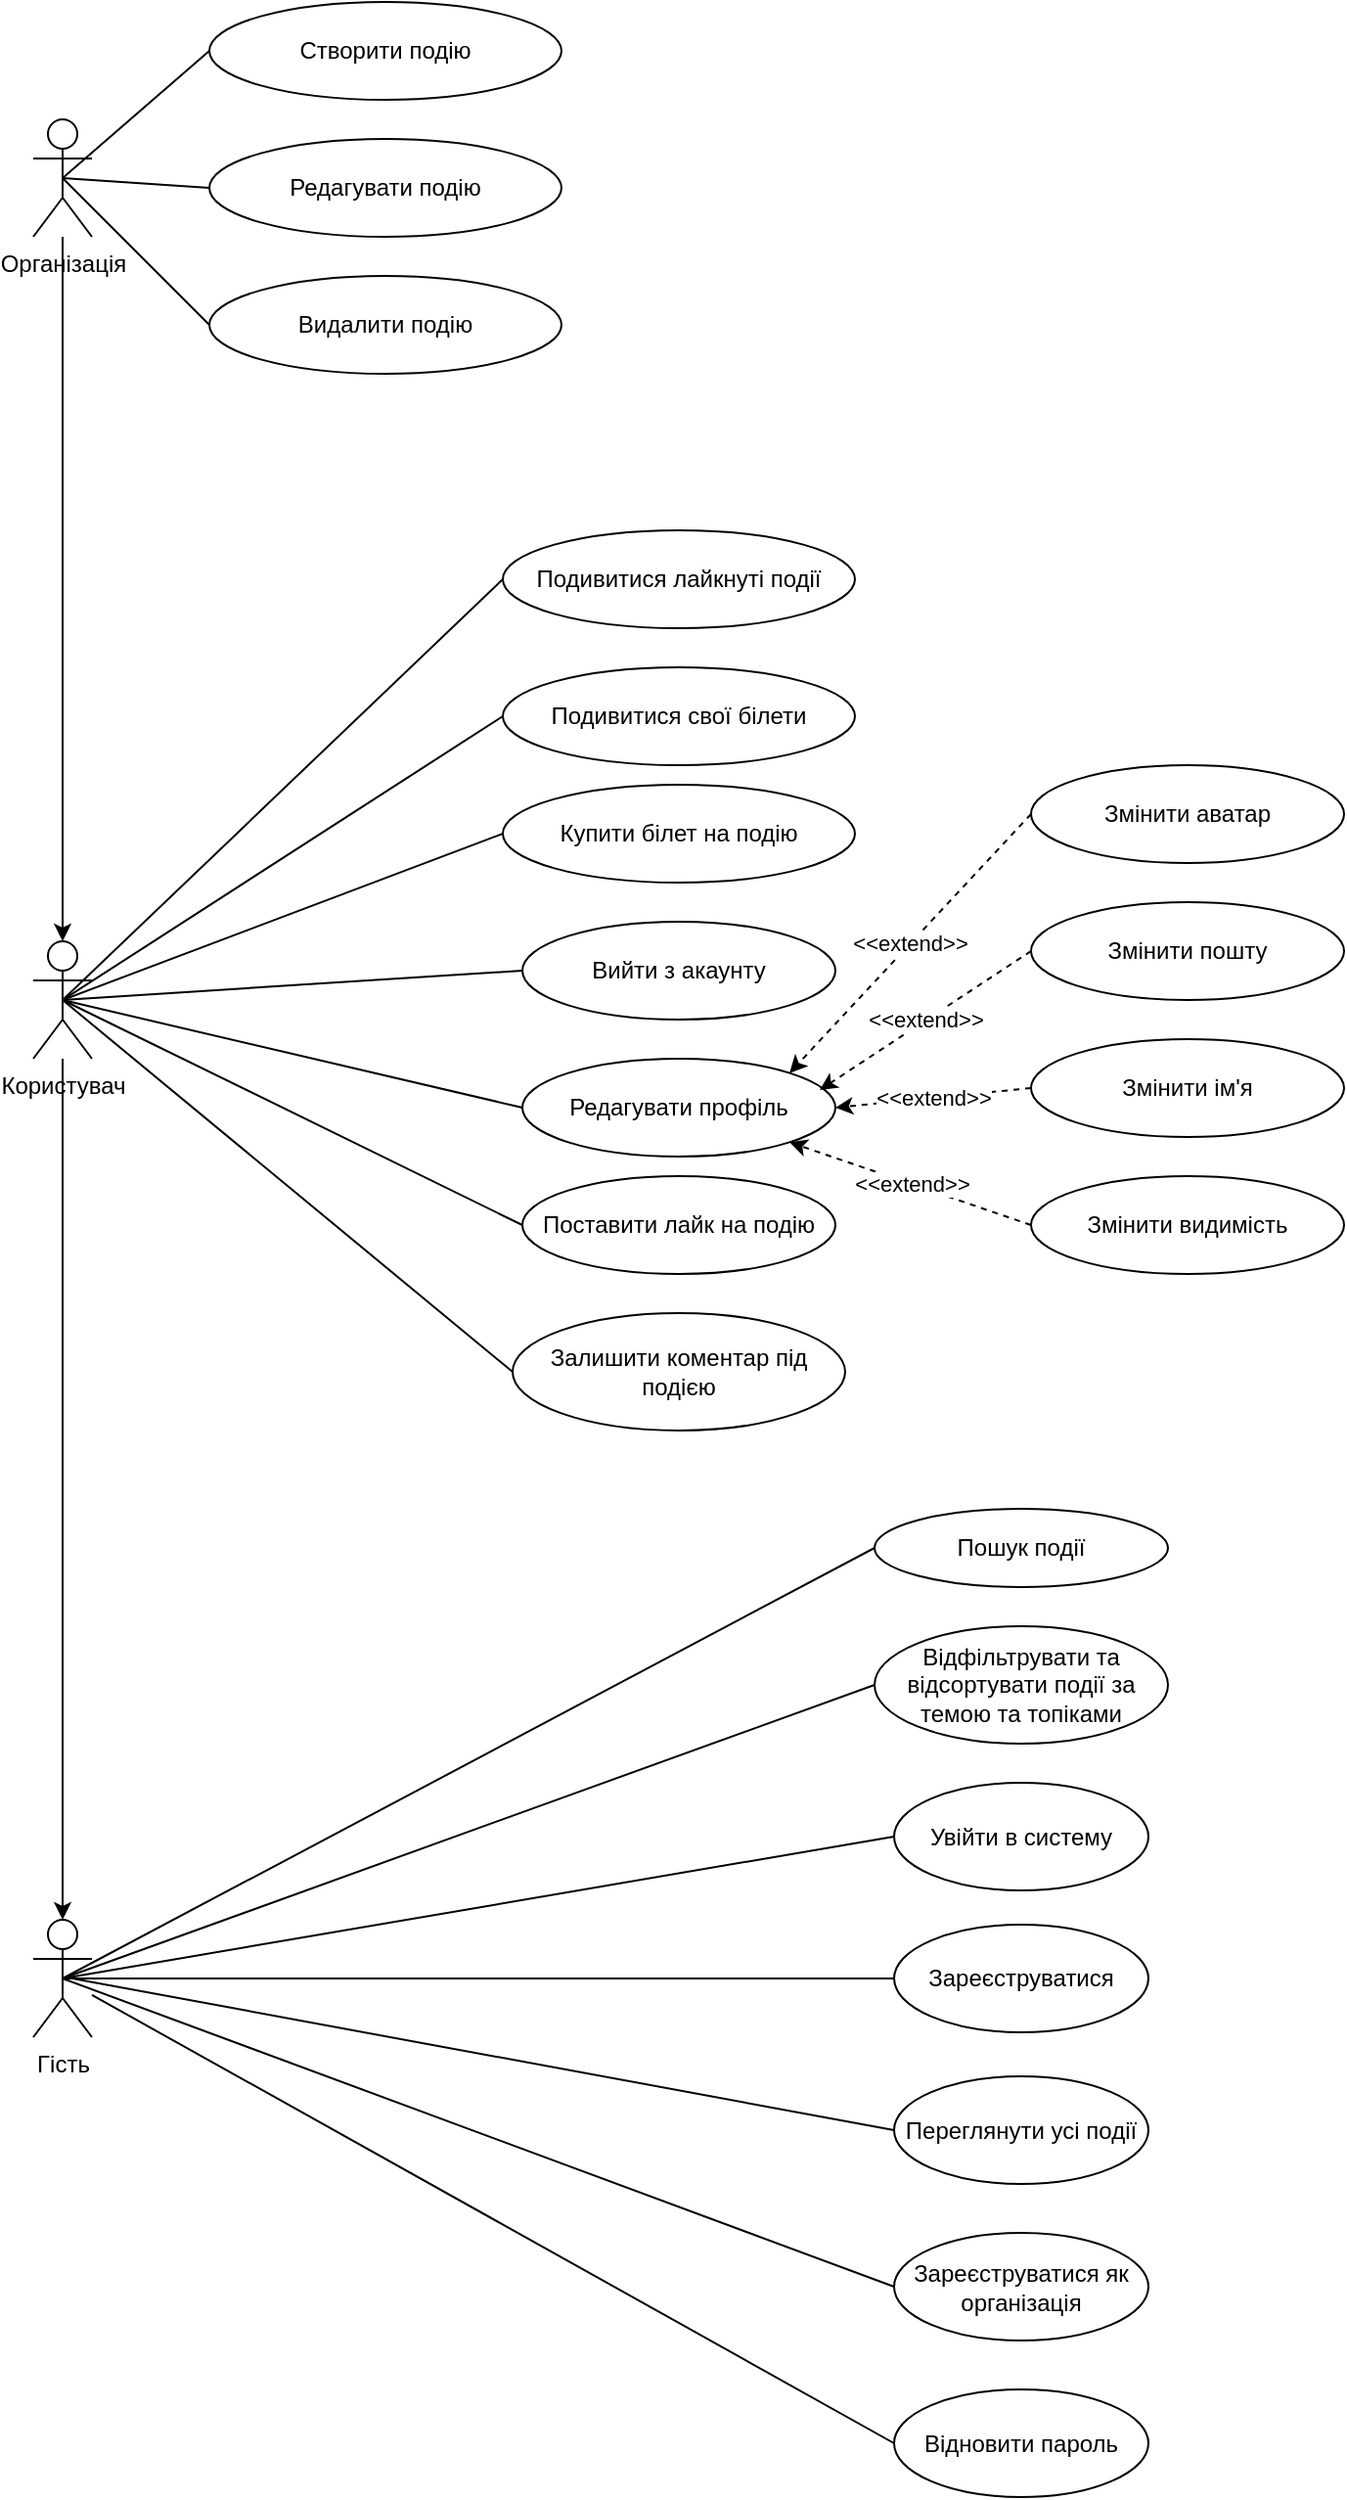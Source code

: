 <mxfile version="24.3.1" type="device">
  <diagram name="Сторінка-1" id="uk38_U0NoTtoICNJWUyb">
    <mxGraphModel dx="4780" dy="3629" grid="1" gridSize="10" guides="1" tooltips="1" connect="1" arrows="1" fold="1" page="1" pageScale="1" pageWidth="827" pageHeight="1169" math="0" shadow="0">
      <root>
        <mxCell id="0" />
        <mxCell id="1" parent="0" />
        <mxCell id="bXCK_rF0SNNr0v10bhmM-1" value="Гість" style="shape=umlActor;verticalLabelPosition=bottom;verticalAlign=top;html=1;outlineConnect=0;" vertex="1" parent="1">
          <mxGeometry x="40" y="610" width="30" height="60" as="geometry" />
        </mxCell>
        <mxCell id="bXCK_rF0SNNr0v10bhmM-2" value="Користувач" style="shape=umlActor;verticalLabelPosition=bottom;verticalAlign=top;html=1;outlineConnect=0;" vertex="1" parent="1">
          <mxGeometry x="40" y="110" width="30" height="60" as="geometry" />
        </mxCell>
        <mxCell id="bXCK_rF0SNNr0v10bhmM-4" style="edgeStyle=orthogonalEdgeStyle;rounded=0;orthogonalLoop=1;jettySize=auto;html=1;entryX=0.5;entryY=0;entryDx=0;entryDy=0;entryPerimeter=0;" edge="1" parent="1" source="bXCK_rF0SNNr0v10bhmM-2" target="bXCK_rF0SNNr0v10bhmM-1">
          <mxGeometry relative="1" as="geometry" />
        </mxCell>
        <mxCell id="bXCK_rF0SNNr0v10bhmM-5" value="Увійти в систему" style="ellipse;whiteSpace=wrap;html=1;" vertex="1" parent="1">
          <mxGeometry x="480" y="540" width="130" height="55" as="geometry" />
        </mxCell>
        <mxCell id="bXCK_rF0SNNr0v10bhmM-6" value="Відновити пароль" style="ellipse;whiteSpace=wrap;html=1;" vertex="1" parent="1">
          <mxGeometry x="480" y="850" width="130" height="55" as="geometry" />
        </mxCell>
        <mxCell id="bXCK_rF0SNNr0v10bhmM-7" value="Зареєструватися" style="ellipse;whiteSpace=wrap;html=1;" vertex="1" parent="1">
          <mxGeometry x="480" y="612.5" width="130" height="55" as="geometry" />
        </mxCell>
        <mxCell id="bXCK_rF0SNNr0v10bhmM-8" value="Зареєструватися як організація" style="ellipse;whiteSpace=wrap;html=1;" vertex="1" parent="1">
          <mxGeometry x="480" y="770" width="130" height="55" as="geometry" />
        </mxCell>
        <mxCell id="bXCK_rF0SNNr0v10bhmM-9" value="Переглянути усі події" style="ellipse;whiteSpace=wrap;html=1;" vertex="1" parent="1">
          <mxGeometry x="480" y="690" width="130" height="55" as="geometry" />
        </mxCell>
        <mxCell id="bXCK_rF0SNNr0v10bhmM-10" value="Відфільтрувати та відсортувати події за темою та топіками" style="ellipse;whiteSpace=wrap;html=1;" vertex="1" parent="1">
          <mxGeometry x="470" y="460" width="150" height="60" as="geometry" />
        </mxCell>
        <mxCell id="bXCK_rF0SNNr0v10bhmM-11" value="Пошук події" style="ellipse;whiteSpace=wrap;html=1;" vertex="1" parent="1">
          <mxGeometry x="470" y="400" width="150" height="40" as="geometry" />
        </mxCell>
        <mxCell id="bXCK_rF0SNNr0v10bhmM-15" value="Організація" style="shape=umlActor;verticalLabelPosition=bottom;verticalAlign=top;html=1;outlineConnect=0;" vertex="1" parent="1">
          <mxGeometry x="40" y="-310" width="30" height="60" as="geometry" />
        </mxCell>
        <mxCell id="bXCK_rF0SNNr0v10bhmM-16" style="edgeStyle=orthogonalEdgeStyle;rounded=0;orthogonalLoop=1;jettySize=auto;html=1;entryX=0.5;entryY=0;entryDx=0;entryDy=0;entryPerimeter=0;" edge="1" parent="1" source="bXCK_rF0SNNr0v10bhmM-15" target="bXCK_rF0SNNr0v10bhmM-2">
          <mxGeometry relative="1" as="geometry">
            <mxPoint x="55" y="-50" as="sourcePoint" />
          </mxGeometry>
        </mxCell>
        <mxCell id="bXCK_rF0SNNr0v10bhmM-17" value="Поставити лайк на подію" style="ellipse;whiteSpace=wrap;html=1;" vertex="1" parent="1">
          <mxGeometry x="290" y="230" width="160" height="50" as="geometry" />
        </mxCell>
        <mxCell id="bXCK_rF0SNNr0v10bhmM-18" value="Залишити коментар під подією" style="ellipse;whiteSpace=wrap;html=1;" vertex="1" parent="1">
          <mxGeometry x="285" y="300" width="170" height="60" as="geometry" />
        </mxCell>
        <mxCell id="bXCK_rF0SNNr0v10bhmM-19" value="Редагувати профіль" style="ellipse;whiteSpace=wrap;html=1;" vertex="1" parent="1">
          <mxGeometry x="290" y="170" width="160" height="50" as="geometry" />
        </mxCell>
        <mxCell id="bXCK_rF0SNNr0v10bhmM-20" value="Змінити пошту" style="ellipse;whiteSpace=wrap;html=1;" vertex="1" parent="1">
          <mxGeometry x="550" y="90" width="160" height="50" as="geometry" />
        </mxCell>
        <mxCell id="bXCK_rF0SNNr0v10bhmM-21" value="Змінити ім&#39;я" style="ellipse;whiteSpace=wrap;html=1;" vertex="1" parent="1">
          <mxGeometry x="550" y="160" width="160" height="50" as="geometry" />
        </mxCell>
        <mxCell id="bXCK_rF0SNNr0v10bhmM-22" value="Змінити видимість" style="ellipse;whiteSpace=wrap;html=1;" vertex="1" parent="1">
          <mxGeometry x="550" y="230" width="160" height="50" as="geometry" />
        </mxCell>
        <mxCell id="bXCK_rF0SNNr0v10bhmM-23" value="Змінити аватар" style="ellipse;whiteSpace=wrap;html=1;" vertex="1" parent="1">
          <mxGeometry x="550" y="20" width="160" height="50" as="geometry" />
        </mxCell>
        <mxCell id="bXCK_rF0SNNr0v10bhmM-24" value="Вийти з акаунту" style="ellipse;whiteSpace=wrap;html=1;" vertex="1" parent="1">
          <mxGeometry x="290" y="100" width="160" height="50" as="geometry" />
        </mxCell>
        <mxCell id="bXCK_rF0SNNr0v10bhmM-25" value="Купити білет на подію" style="ellipse;whiteSpace=wrap;html=1;" vertex="1" parent="1">
          <mxGeometry x="280" y="30" width="180" height="50" as="geometry" />
        </mxCell>
        <mxCell id="bXCK_rF0SNNr0v10bhmM-27" value="Подивитися свої білети" style="ellipse;whiteSpace=wrap;html=1;" vertex="1" parent="1">
          <mxGeometry x="280" y="-30" width="180" height="50" as="geometry" />
        </mxCell>
        <mxCell id="bXCK_rF0SNNr0v10bhmM-28" value="Подивитися лайкнуті події" style="ellipse;whiteSpace=wrap;html=1;" vertex="1" parent="1">
          <mxGeometry x="280" y="-100" width="180" height="50" as="geometry" />
        </mxCell>
        <mxCell id="bXCK_rF0SNNr0v10bhmM-29" value="Створити подію" style="ellipse;whiteSpace=wrap;html=1;" vertex="1" parent="1">
          <mxGeometry x="130" y="-370" width="180" height="50" as="geometry" />
        </mxCell>
        <mxCell id="bXCK_rF0SNNr0v10bhmM-30" value="Редагувати подію" style="ellipse;whiteSpace=wrap;html=1;" vertex="1" parent="1">
          <mxGeometry x="130" y="-300" width="180" height="50" as="geometry" />
        </mxCell>
        <mxCell id="bXCK_rF0SNNr0v10bhmM-31" value="Видалити подію" style="ellipse;whiteSpace=wrap;html=1;" vertex="1" parent="1">
          <mxGeometry x="130" y="-230" width="180" height="50" as="geometry" />
        </mxCell>
        <mxCell id="bXCK_rF0SNNr0v10bhmM-34" value="" style="endArrow=none;html=1;rounded=0;exitX=0.5;exitY=0.5;exitDx=0;exitDy=0;exitPerimeter=0;entryX=0;entryY=0.5;entryDx=0;entryDy=0;" edge="1" parent="1" source="bXCK_rF0SNNr0v10bhmM-1" target="bXCK_rF0SNNr0v10bhmM-11">
          <mxGeometry relative="1" as="geometry">
            <mxPoint x="70" y="639.5" as="sourcePoint" />
            <mxPoint x="230" y="639.5" as="targetPoint" />
          </mxGeometry>
        </mxCell>
        <mxCell id="bXCK_rF0SNNr0v10bhmM-36" value="" style="endArrow=none;html=1;rounded=0;exitX=0.5;exitY=0.5;exitDx=0;exitDy=0;exitPerimeter=0;entryX=0;entryY=0.5;entryDx=0;entryDy=0;" edge="1" parent="1" source="bXCK_rF0SNNr0v10bhmM-1" target="bXCK_rF0SNNr0v10bhmM-10">
          <mxGeometry relative="1" as="geometry">
            <mxPoint x="65" y="650" as="sourcePoint" />
            <mxPoint x="480" y="430" as="targetPoint" />
          </mxGeometry>
        </mxCell>
        <mxCell id="bXCK_rF0SNNr0v10bhmM-37" value="" style="endArrow=none;html=1;rounded=0;exitX=0.5;exitY=0.5;exitDx=0;exitDy=0;exitPerimeter=0;entryX=0;entryY=0.5;entryDx=0;entryDy=0;" edge="1" parent="1" source="bXCK_rF0SNNr0v10bhmM-1" target="bXCK_rF0SNNr0v10bhmM-5">
          <mxGeometry relative="1" as="geometry">
            <mxPoint x="65" y="650" as="sourcePoint" />
            <mxPoint x="480" y="500" as="targetPoint" />
          </mxGeometry>
        </mxCell>
        <mxCell id="bXCK_rF0SNNr0v10bhmM-38" value="" style="endArrow=none;html=1;rounded=0;exitX=0.5;exitY=0.5;exitDx=0;exitDy=0;exitPerimeter=0;entryX=0;entryY=0.5;entryDx=0;entryDy=0;" edge="1" parent="1" source="bXCK_rF0SNNr0v10bhmM-1" target="bXCK_rF0SNNr0v10bhmM-7">
          <mxGeometry relative="1" as="geometry">
            <mxPoint x="75" y="660" as="sourcePoint" />
            <mxPoint x="490" y="510" as="targetPoint" />
          </mxGeometry>
        </mxCell>
        <mxCell id="bXCK_rF0SNNr0v10bhmM-39" value="" style="endArrow=none;html=1;rounded=0;entryX=0;entryY=0.5;entryDx=0;entryDy=0;" edge="1" parent="1" target="bXCK_rF0SNNr0v10bhmM-9">
          <mxGeometry relative="1" as="geometry">
            <mxPoint x="60" y="640" as="sourcePoint" />
            <mxPoint x="490" y="650" as="targetPoint" />
          </mxGeometry>
        </mxCell>
        <mxCell id="bXCK_rF0SNNr0v10bhmM-40" value="" style="endArrow=none;html=1;rounded=0;entryX=0;entryY=0.5;entryDx=0;entryDy=0;exitX=0.5;exitY=0.5;exitDx=0;exitDy=0;exitPerimeter=0;" edge="1" parent="1" source="bXCK_rF0SNNr0v10bhmM-1" target="bXCK_rF0SNNr0v10bhmM-8">
          <mxGeometry relative="1" as="geometry">
            <mxPoint x="70" y="650" as="sourcePoint" />
            <mxPoint x="490" y="728" as="targetPoint" />
          </mxGeometry>
        </mxCell>
        <mxCell id="bXCK_rF0SNNr0v10bhmM-41" value="" style="endArrow=none;html=1;rounded=0;entryX=0;entryY=0.5;entryDx=0;entryDy=0;" edge="1" parent="1" source="bXCK_rF0SNNr0v10bhmM-1" target="bXCK_rF0SNNr0v10bhmM-6">
          <mxGeometry relative="1" as="geometry">
            <mxPoint x="65" y="650" as="sourcePoint" />
            <mxPoint x="490" y="808" as="targetPoint" />
          </mxGeometry>
        </mxCell>
        <mxCell id="bXCK_rF0SNNr0v10bhmM-42" value="" style="endArrow=none;html=1;rounded=0;entryX=0;entryY=0.5;entryDx=0;entryDy=0;exitX=0.5;exitY=0.5;exitDx=0;exitDy=0;exitPerimeter=0;" edge="1" parent="1" source="bXCK_rF0SNNr0v10bhmM-2" target="bXCK_rF0SNNr0v10bhmM-18">
          <mxGeometry relative="1" as="geometry">
            <mxPoint x="80" y="658" as="sourcePoint" />
            <mxPoint x="490" y="888" as="targetPoint" />
          </mxGeometry>
        </mxCell>
        <mxCell id="bXCK_rF0SNNr0v10bhmM-43" value="" style="endArrow=none;html=1;rounded=0;entryX=0;entryY=0.5;entryDx=0;entryDy=0;exitX=0.5;exitY=0.5;exitDx=0;exitDy=0;exitPerimeter=0;" edge="1" parent="1" source="bXCK_rF0SNNr0v10bhmM-2" target="bXCK_rF0SNNr0v10bhmM-17">
          <mxGeometry relative="1" as="geometry">
            <mxPoint x="65" y="150" as="sourcePoint" />
            <mxPoint x="295" y="340" as="targetPoint" />
          </mxGeometry>
        </mxCell>
        <mxCell id="bXCK_rF0SNNr0v10bhmM-44" value="" style="endArrow=none;html=1;rounded=0;entryX=0;entryY=0.5;entryDx=0;entryDy=0;exitX=0.5;exitY=0.5;exitDx=0;exitDy=0;exitPerimeter=0;" edge="1" parent="1" source="bXCK_rF0SNNr0v10bhmM-2" target="bXCK_rF0SNNr0v10bhmM-19">
          <mxGeometry relative="1" as="geometry">
            <mxPoint x="65" y="150" as="sourcePoint" />
            <mxPoint x="300" y="265" as="targetPoint" />
          </mxGeometry>
        </mxCell>
        <mxCell id="bXCK_rF0SNNr0v10bhmM-45" value="" style="endArrow=none;html=1;rounded=0;entryX=0;entryY=0.5;entryDx=0;entryDy=0;exitX=0.5;exitY=0.5;exitDx=0;exitDy=0;exitPerimeter=0;" edge="1" parent="1" source="bXCK_rF0SNNr0v10bhmM-2" target="bXCK_rF0SNNr0v10bhmM-24">
          <mxGeometry relative="1" as="geometry">
            <mxPoint x="65" y="150" as="sourcePoint" />
            <mxPoint x="300" y="205" as="targetPoint" />
          </mxGeometry>
        </mxCell>
        <mxCell id="bXCK_rF0SNNr0v10bhmM-46" value="" style="endArrow=none;html=1;rounded=0;entryX=0;entryY=0.5;entryDx=0;entryDy=0;exitX=0.5;exitY=0.5;exitDx=0;exitDy=0;exitPerimeter=0;" edge="1" parent="1" source="bXCK_rF0SNNr0v10bhmM-2" target="bXCK_rF0SNNr0v10bhmM-25">
          <mxGeometry relative="1" as="geometry">
            <mxPoint x="65" y="150" as="sourcePoint" />
            <mxPoint x="300" y="135" as="targetPoint" />
          </mxGeometry>
        </mxCell>
        <mxCell id="bXCK_rF0SNNr0v10bhmM-47" value="" style="endArrow=none;html=1;rounded=0;entryX=0;entryY=0.5;entryDx=0;entryDy=0;exitX=0.5;exitY=0.5;exitDx=0;exitDy=0;exitPerimeter=0;" edge="1" parent="1" source="bXCK_rF0SNNr0v10bhmM-2" target="bXCK_rF0SNNr0v10bhmM-27">
          <mxGeometry relative="1" as="geometry">
            <mxPoint x="65" y="150" as="sourcePoint" />
            <mxPoint x="290" y="65" as="targetPoint" />
          </mxGeometry>
        </mxCell>
        <mxCell id="bXCK_rF0SNNr0v10bhmM-48" value="" style="endArrow=none;html=1;rounded=0;entryX=0;entryY=0.5;entryDx=0;entryDy=0;exitX=0.5;exitY=0.5;exitDx=0;exitDy=0;exitPerimeter=0;" edge="1" parent="1" source="bXCK_rF0SNNr0v10bhmM-2" target="bXCK_rF0SNNr0v10bhmM-28">
          <mxGeometry relative="1" as="geometry">
            <mxPoint x="65" y="150" as="sourcePoint" />
            <mxPoint x="290" y="5" as="targetPoint" />
          </mxGeometry>
        </mxCell>
        <mxCell id="bXCK_rF0SNNr0v10bhmM-51" value="&amp;lt;&amp;lt;extend&amp;gt;&amp;gt;" style="endArrow=classic;html=1;rounded=0;dashed=1;entryX=1;entryY=0;entryDx=0;entryDy=0;exitX=0;exitY=0.5;exitDx=0;exitDy=0;" edge="1" parent="1" source="bXCK_rF0SNNr0v10bhmM-23" target="bXCK_rF0SNNr0v10bhmM-19">
          <mxGeometry width="50" height="50" relative="1" as="geometry">
            <mxPoint x="390" y="220" as="sourcePoint" />
            <mxPoint x="440" y="170" as="targetPoint" />
          </mxGeometry>
        </mxCell>
        <mxCell id="bXCK_rF0SNNr0v10bhmM-52" value="&amp;lt;&amp;lt;extend&amp;gt;&amp;gt;" style="endArrow=classic;html=1;rounded=0;dashed=1;entryX=0.95;entryY=0.32;entryDx=0;entryDy=0;exitX=0;exitY=0.5;exitDx=0;exitDy=0;entryPerimeter=0;" edge="1" parent="1" source="bXCK_rF0SNNr0v10bhmM-20" target="bXCK_rF0SNNr0v10bhmM-19">
          <mxGeometry width="50" height="50" relative="1" as="geometry">
            <mxPoint x="560" y="55" as="sourcePoint" />
            <mxPoint x="460" y="205" as="targetPoint" />
          </mxGeometry>
        </mxCell>
        <mxCell id="bXCK_rF0SNNr0v10bhmM-53" value="&amp;lt;&amp;lt;extend&amp;gt;&amp;gt;" style="endArrow=classic;html=1;rounded=0;dashed=1;exitX=0;exitY=0.5;exitDx=0;exitDy=0;entryX=1;entryY=0.5;entryDx=0;entryDy=0;" edge="1" parent="1" source="bXCK_rF0SNNr0v10bhmM-21" target="bXCK_rF0SNNr0v10bhmM-19">
          <mxGeometry width="50" height="50" relative="1" as="geometry">
            <mxPoint x="560" y="125" as="sourcePoint" />
            <mxPoint x="450" y="190" as="targetPoint" />
          </mxGeometry>
        </mxCell>
        <mxCell id="bXCK_rF0SNNr0v10bhmM-54" value="&amp;lt;&amp;lt;extend&amp;gt;&amp;gt;" style="endArrow=classic;html=1;rounded=0;dashed=1;exitX=0;exitY=0.5;exitDx=0;exitDy=0;entryX=1;entryY=1;entryDx=0;entryDy=0;" edge="1" parent="1" source="bXCK_rF0SNNr0v10bhmM-22" target="bXCK_rF0SNNr0v10bhmM-19">
          <mxGeometry width="50" height="50" relative="1" as="geometry">
            <mxPoint x="560" y="195" as="sourcePoint" />
            <mxPoint x="460" y="200" as="targetPoint" />
          </mxGeometry>
        </mxCell>
        <mxCell id="bXCK_rF0SNNr0v10bhmM-55" value="" style="endArrow=none;html=1;rounded=0;entryX=0;entryY=0.5;entryDx=0;entryDy=0;exitX=0.5;exitY=0.5;exitDx=0;exitDy=0;exitPerimeter=0;" edge="1" parent="1" source="bXCK_rF0SNNr0v10bhmM-15" target="bXCK_rF0SNNr0v10bhmM-31">
          <mxGeometry relative="1" as="geometry">
            <mxPoint x="65" y="150" as="sourcePoint" />
            <mxPoint x="290" y="-65" as="targetPoint" />
          </mxGeometry>
        </mxCell>
        <mxCell id="bXCK_rF0SNNr0v10bhmM-56" value="" style="endArrow=none;html=1;rounded=0;entryX=0;entryY=0.5;entryDx=0;entryDy=0;exitX=0.5;exitY=0.5;exitDx=0;exitDy=0;exitPerimeter=0;" edge="1" parent="1" source="bXCK_rF0SNNr0v10bhmM-15" target="bXCK_rF0SNNr0v10bhmM-30">
          <mxGeometry relative="1" as="geometry">
            <mxPoint x="65" y="-270" as="sourcePoint" />
            <mxPoint x="140" y="-195" as="targetPoint" />
          </mxGeometry>
        </mxCell>
        <mxCell id="bXCK_rF0SNNr0v10bhmM-57" value="" style="endArrow=none;html=1;rounded=0;entryX=0;entryY=0.5;entryDx=0;entryDy=0;exitX=0.5;exitY=0.5;exitDx=0;exitDy=0;exitPerimeter=0;" edge="1" parent="1" source="bXCK_rF0SNNr0v10bhmM-15" target="bXCK_rF0SNNr0v10bhmM-29">
          <mxGeometry relative="1" as="geometry">
            <mxPoint x="65" y="-270" as="sourcePoint" />
            <mxPoint x="140" y="-265" as="targetPoint" />
          </mxGeometry>
        </mxCell>
      </root>
    </mxGraphModel>
  </diagram>
</mxfile>

